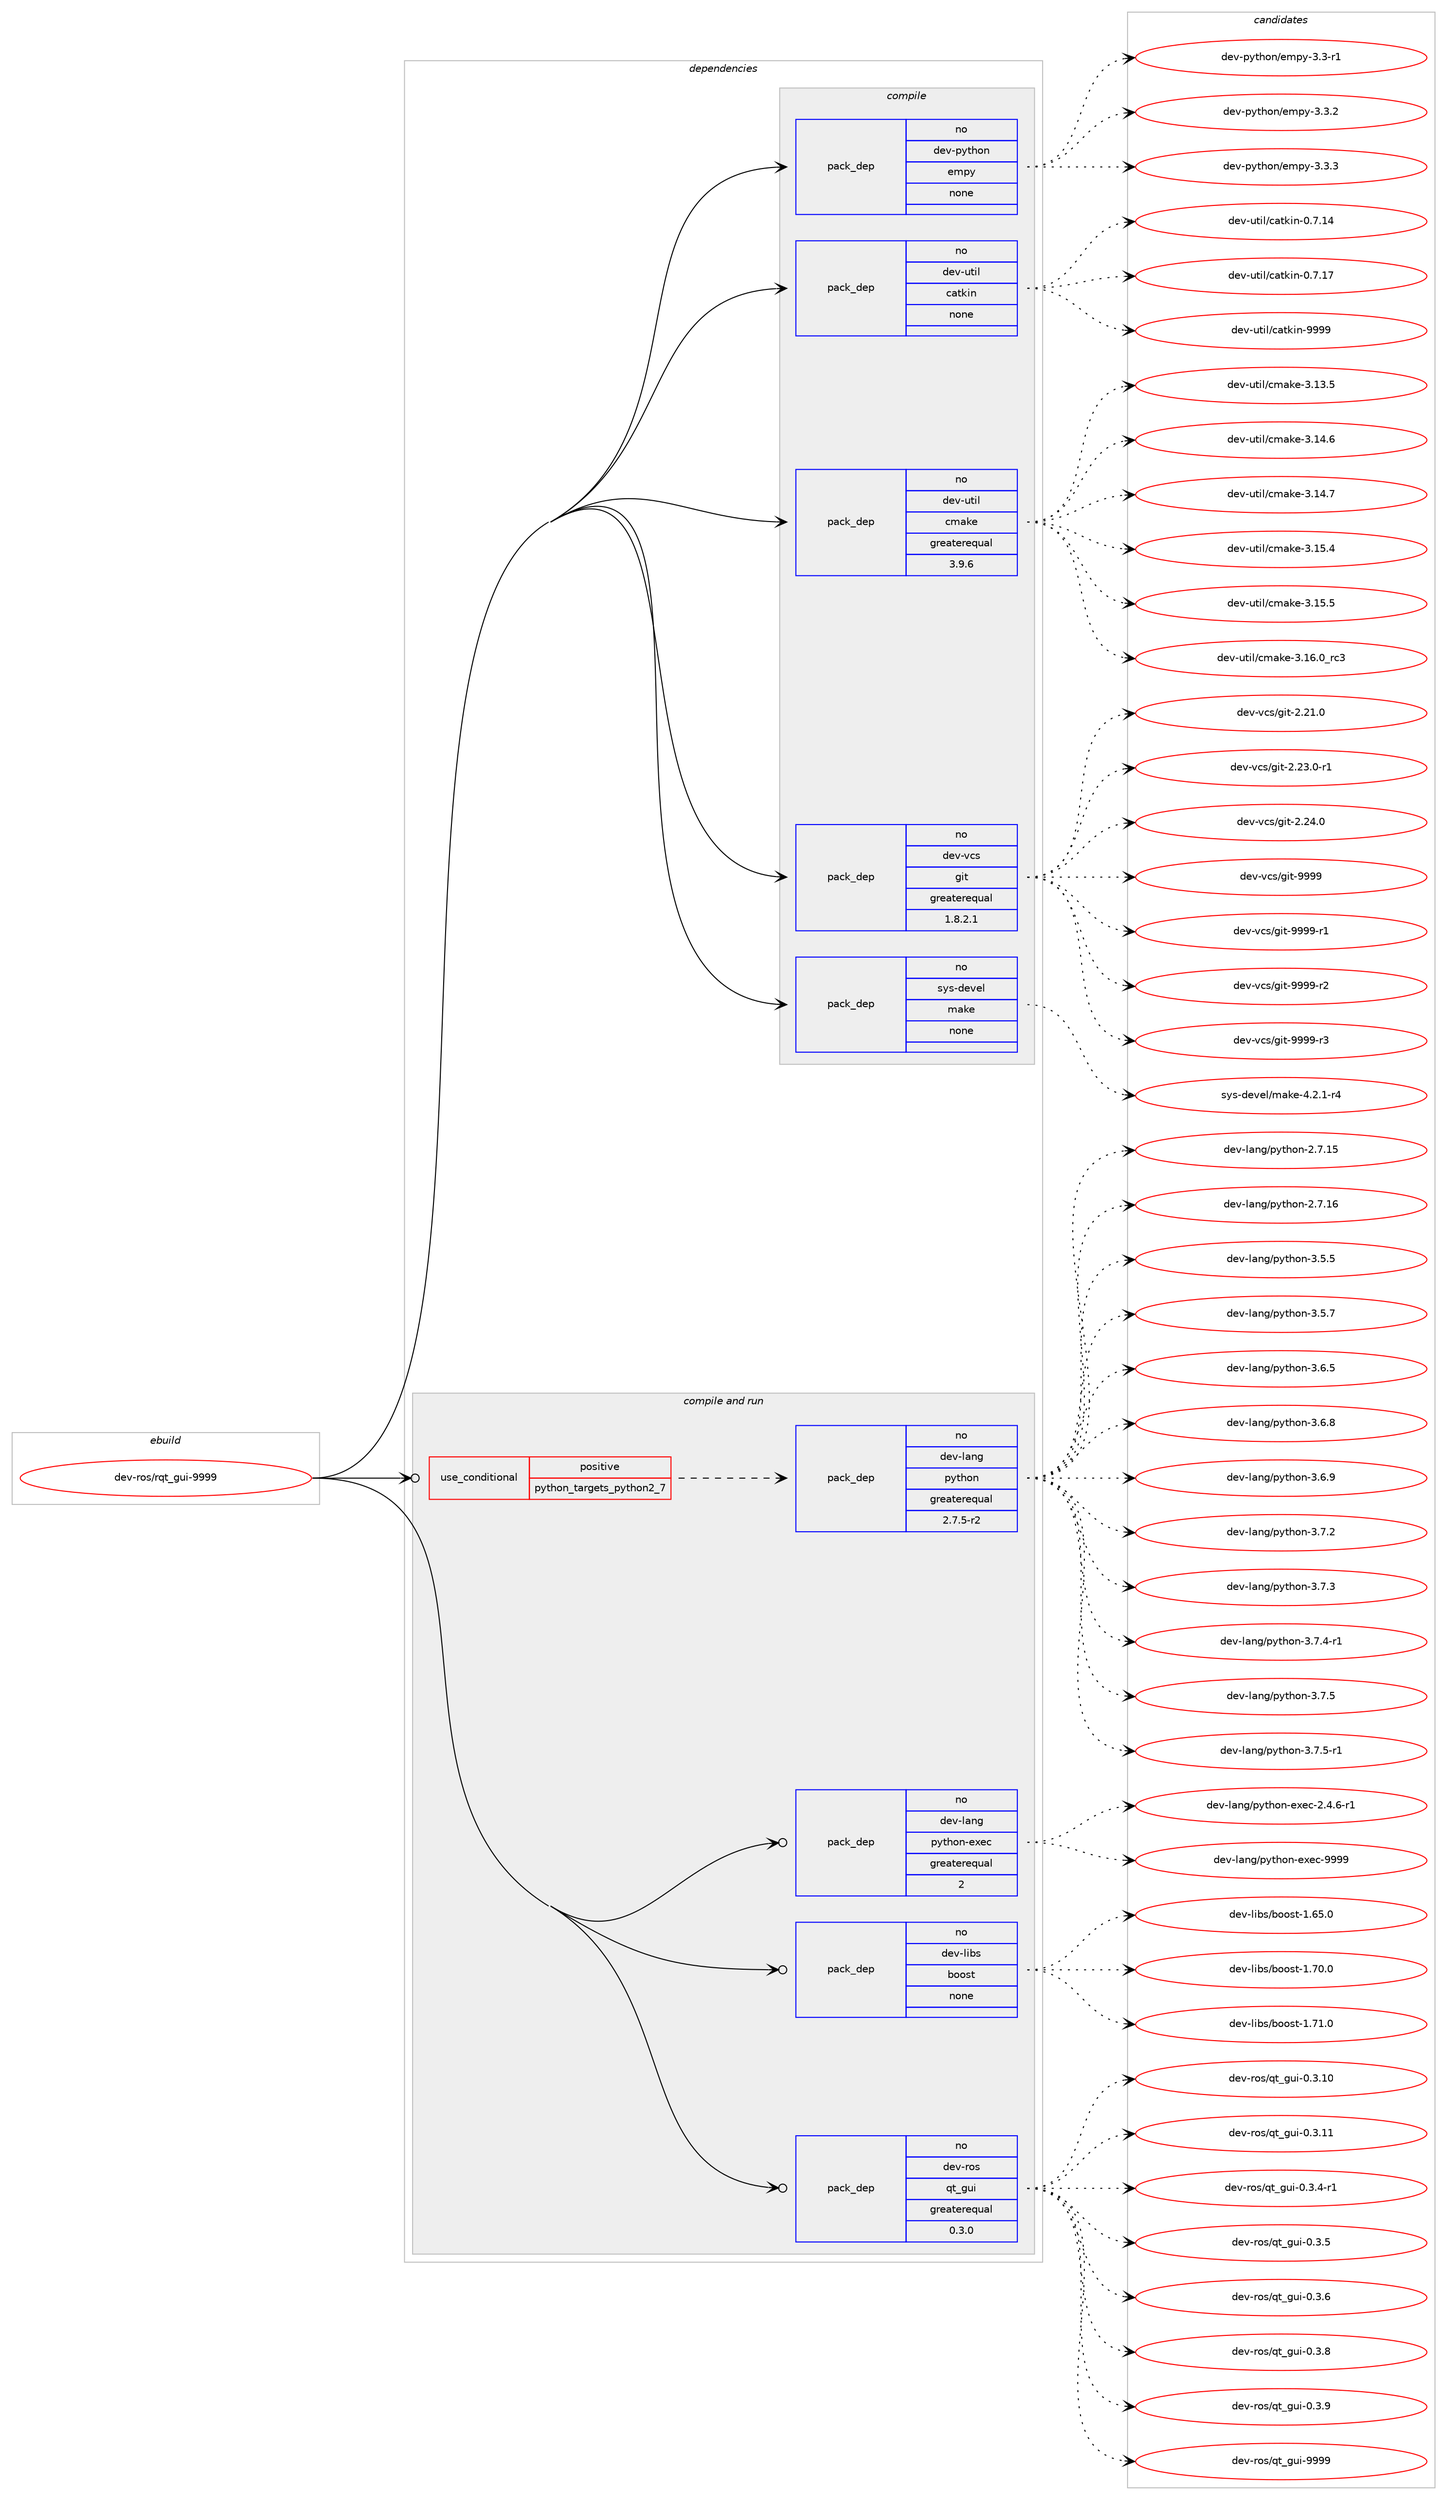digraph prolog {

# *************
# Graph options
# *************

newrank=true;
concentrate=true;
compound=true;
graph [rankdir=LR,fontname=Helvetica,fontsize=10,ranksep=1.5];#, ranksep=2.5, nodesep=0.2];
edge  [arrowhead=vee];
node  [fontname=Helvetica,fontsize=10];

# **********
# The ebuild
# **********

subgraph cluster_leftcol {
color=gray;
rank=same;
label=<<i>ebuild</i>>;
id [label="dev-ros/rqt_gui-9999", color=red, width=4, href="../dev-ros/rqt_gui-9999.svg"];
}

# ****************
# The dependencies
# ****************

subgraph cluster_midcol {
color=gray;
label=<<i>dependencies</i>>;
subgraph cluster_compile {
fillcolor="#eeeeee";
style=filled;
label=<<i>compile</i>>;
subgraph pack498254 {
dependency665428 [label=<<TABLE BORDER="0" CELLBORDER="1" CELLSPACING="0" CELLPADDING="4" WIDTH="220"><TR><TD ROWSPAN="6" CELLPADDING="30">pack_dep</TD></TR><TR><TD WIDTH="110">no</TD></TR><TR><TD>dev-python</TD></TR><TR><TD>empy</TD></TR><TR><TD>none</TD></TR><TR><TD></TD></TR></TABLE>>, shape=none, color=blue];
}
id:e -> dependency665428:w [weight=20,style="solid",arrowhead="vee"];
subgraph pack498255 {
dependency665429 [label=<<TABLE BORDER="0" CELLBORDER="1" CELLSPACING="0" CELLPADDING="4" WIDTH="220"><TR><TD ROWSPAN="6" CELLPADDING="30">pack_dep</TD></TR><TR><TD WIDTH="110">no</TD></TR><TR><TD>dev-util</TD></TR><TR><TD>catkin</TD></TR><TR><TD>none</TD></TR><TR><TD></TD></TR></TABLE>>, shape=none, color=blue];
}
id:e -> dependency665429:w [weight=20,style="solid",arrowhead="vee"];
subgraph pack498256 {
dependency665430 [label=<<TABLE BORDER="0" CELLBORDER="1" CELLSPACING="0" CELLPADDING="4" WIDTH="220"><TR><TD ROWSPAN="6" CELLPADDING="30">pack_dep</TD></TR><TR><TD WIDTH="110">no</TD></TR><TR><TD>dev-util</TD></TR><TR><TD>cmake</TD></TR><TR><TD>greaterequal</TD></TR><TR><TD>3.9.6</TD></TR></TABLE>>, shape=none, color=blue];
}
id:e -> dependency665430:w [weight=20,style="solid",arrowhead="vee"];
subgraph pack498257 {
dependency665431 [label=<<TABLE BORDER="0" CELLBORDER="1" CELLSPACING="0" CELLPADDING="4" WIDTH="220"><TR><TD ROWSPAN="6" CELLPADDING="30">pack_dep</TD></TR><TR><TD WIDTH="110">no</TD></TR><TR><TD>dev-vcs</TD></TR><TR><TD>git</TD></TR><TR><TD>greaterequal</TD></TR><TR><TD>1.8.2.1</TD></TR></TABLE>>, shape=none, color=blue];
}
id:e -> dependency665431:w [weight=20,style="solid",arrowhead="vee"];
subgraph pack498258 {
dependency665432 [label=<<TABLE BORDER="0" CELLBORDER="1" CELLSPACING="0" CELLPADDING="4" WIDTH="220"><TR><TD ROWSPAN="6" CELLPADDING="30">pack_dep</TD></TR><TR><TD WIDTH="110">no</TD></TR><TR><TD>sys-devel</TD></TR><TR><TD>make</TD></TR><TR><TD>none</TD></TR><TR><TD></TD></TR></TABLE>>, shape=none, color=blue];
}
id:e -> dependency665432:w [weight=20,style="solid",arrowhead="vee"];
}
subgraph cluster_compileandrun {
fillcolor="#eeeeee";
style=filled;
label=<<i>compile and run</i>>;
subgraph cond155268 {
dependency665433 [label=<<TABLE BORDER="0" CELLBORDER="1" CELLSPACING="0" CELLPADDING="4"><TR><TD ROWSPAN="3" CELLPADDING="10">use_conditional</TD></TR><TR><TD>positive</TD></TR><TR><TD>python_targets_python2_7</TD></TR></TABLE>>, shape=none, color=red];
subgraph pack498259 {
dependency665434 [label=<<TABLE BORDER="0" CELLBORDER="1" CELLSPACING="0" CELLPADDING="4" WIDTH="220"><TR><TD ROWSPAN="6" CELLPADDING="30">pack_dep</TD></TR><TR><TD WIDTH="110">no</TD></TR><TR><TD>dev-lang</TD></TR><TR><TD>python</TD></TR><TR><TD>greaterequal</TD></TR><TR><TD>2.7.5-r2</TD></TR></TABLE>>, shape=none, color=blue];
}
dependency665433:e -> dependency665434:w [weight=20,style="dashed",arrowhead="vee"];
}
id:e -> dependency665433:w [weight=20,style="solid",arrowhead="odotvee"];
subgraph pack498260 {
dependency665435 [label=<<TABLE BORDER="0" CELLBORDER="1" CELLSPACING="0" CELLPADDING="4" WIDTH="220"><TR><TD ROWSPAN="6" CELLPADDING="30">pack_dep</TD></TR><TR><TD WIDTH="110">no</TD></TR><TR><TD>dev-lang</TD></TR><TR><TD>python-exec</TD></TR><TR><TD>greaterequal</TD></TR><TR><TD>2</TD></TR></TABLE>>, shape=none, color=blue];
}
id:e -> dependency665435:w [weight=20,style="solid",arrowhead="odotvee"];
subgraph pack498261 {
dependency665436 [label=<<TABLE BORDER="0" CELLBORDER="1" CELLSPACING="0" CELLPADDING="4" WIDTH="220"><TR><TD ROWSPAN="6" CELLPADDING="30">pack_dep</TD></TR><TR><TD WIDTH="110">no</TD></TR><TR><TD>dev-libs</TD></TR><TR><TD>boost</TD></TR><TR><TD>none</TD></TR><TR><TD></TD></TR></TABLE>>, shape=none, color=blue];
}
id:e -> dependency665436:w [weight=20,style="solid",arrowhead="odotvee"];
subgraph pack498262 {
dependency665437 [label=<<TABLE BORDER="0" CELLBORDER="1" CELLSPACING="0" CELLPADDING="4" WIDTH="220"><TR><TD ROWSPAN="6" CELLPADDING="30">pack_dep</TD></TR><TR><TD WIDTH="110">no</TD></TR><TR><TD>dev-ros</TD></TR><TR><TD>qt_gui</TD></TR><TR><TD>greaterequal</TD></TR><TR><TD>0.3.0</TD></TR></TABLE>>, shape=none, color=blue];
}
id:e -> dependency665437:w [weight=20,style="solid",arrowhead="odotvee"];
}
subgraph cluster_run {
fillcolor="#eeeeee";
style=filled;
label=<<i>run</i>>;
}
}

# **************
# The candidates
# **************

subgraph cluster_choices {
rank=same;
color=gray;
label=<<i>candidates</i>>;

subgraph choice498254 {
color=black;
nodesep=1;
choice1001011184511212111610411111047101109112121455146514511449 [label="dev-python/empy-3.3-r1", color=red, width=4,href="../dev-python/empy-3.3-r1.svg"];
choice1001011184511212111610411111047101109112121455146514650 [label="dev-python/empy-3.3.2", color=red, width=4,href="../dev-python/empy-3.3.2.svg"];
choice1001011184511212111610411111047101109112121455146514651 [label="dev-python/empy-3.3.3", color=red, width=4,href="../dev-python/empy-3.3.3.svg"];
dependency665428:e -> choice1001011184511212111610411111047101109112121455146514511449:w [style=dotted,weight="100"];
dependency665428:e -> choice1001011184511212111610411111047101109112121455146514650:w [style=dotted,weight="100"];
dependency665428:e -> choice1001011184511212111610411111047101109112121455146514651:w [style=dotted,weight="100"];
}
subgraph choice498255 {
color=black;
nodesep=1;
choice1001011184511711610510847999711610710511045484655464952 [label="dev-util/catkin-0.7.14", color=red, width=4,href="../dev-util/catkin-0.7.14.svg"];
choice1001011184511711610510847999711610710511045484655464955 [label="dev-util/catkin-0.7.17", color=red, width=4,href="../dev-util/catkin-0.7.17.svg"];
choice100101118451171161051084799971161071051104557575757 [label="dev-util/catkin-9999", color=red, width=4,href="../dev-util/catkin-9999.svg"];
dependency665429:e -> choice1001011184511711610510847999711610710511045484655464952:w [style=dotted,weight="100"];
dependency665429:e -> choice1001011184511711610510847999711610710511045484655464955:w [style=dotted,weight="100"];
dependency665429:e -> choice100101118451171161051084799971161071051104557575757:w [style=dotted,weight="100"];
}
subgraph choice498256 {
color=black;
nodesep=1;
choice1001011184511711610510847991099710710145514649514653 [label="dev-util/cmake-3.13.5", color=red, width=4,href="../dev-util/cmake-3.13.5.svg"];
choice1001011184511711610510847991099710710145514649524654 [label="dev-util/cmake-3.14.6", color=red, width=4,href="../dev-util/cmake-3.14.6.svg"];
choice1001011184511711610510847991099710710145514649524655 [label="dev-util/cmake-3.14.7", color=red, width=4,href="../dev-util/cmake-3.14.7.svg"];
choice1001011184511711610510847991099710710145514649534652 [label="dev-util/cmake-3.15.4", color=red, width=4,href="../dev-util/cmake-3.15.4.svg"];
choice1001011184511711610510847991099710710145514649534653 [label="dev-util/cmake-3.15.5", color=red, width=4,href="../dev-util/cmake-3.15.5.svg"];
choice1001011184511711610510847991099710710145514649544648951149951 [label="dev-util/cmake-3.16.0_rc3", color=red, width=4,href="../dev-util/cmake-3.16.0_rc3.svg"];
dependency665430:e -> choice1001011184511711610510847991099710710145514649514653:w [style=dotted,weight="100"];
dependency665430:e -> choice1001011184511711610510847991099710710145514649524654:w [style=dotted,weight="100"];
dependency665430:e -> choice1001011184511711610510847991099710710145514649524655:w [style=dotted,weight="100"];
dependency665430:e -> choice1001011184511711610510847991099710710145514649534652:w [style=dotted,weight="100"];
dependency665430:e -> choice1001011184511711610510847991099710710145514649534653:w [style=dotted,weight="100"];
dependency665430:e -> choice1001011184511711610510847991099710710145514649544648951149951:w [style=dotted,weight="100"];
}
subgraph choice498257 {
color=black;
nodesep=1;
choice10010111845118991154710310511645504650494648 [label="dev-vcs/git-2.21.0", color=red, width=4,href="../dev-vcs/git-2.21.0.svg"];
choice100101118451189911547103105116455046505146484511449 [label="dev-vcs/git-2.23.0-r1", color=red, width=4,href="../dev-vcs/git-2.23.0-r1.svg"];
choice10010111845118991154710310511645504650524648 [label="dev-vcs/git-2.24.0", color=red, width=4,href="../dev-vcs/git-2.24.0.svg"];
choice1001011184511899115471031051164557575757 [label="dev-vcs/git-9999", color=red, width=4,href="../dev-vcs/git-9999.svg"];
choice10010111845118991154710310511645575757574511449 [label="dev-vcs/git-9999-r1", color=red, width=4,href="../dev-vcs/git-9999-r1.svg"];
choice10010111845118991154710310511645575757574511450 [label="dev-vcs/git-9999-r2", color=red, width=4,href="../dev-vcs/git-9999-r2.svg"];
choice10010111845118991154710310511645575757574511451 [label="dev-vcs/git-9999-r3", color=red, width=4,href="../dev-vcs/git-9999-r3.svg"];
dependency665431:e -> choice10010111845118991154710310511645504650494648:w [style=dotted,weight="100"];
dependency665431:e -> choice100101118451189911547103105116455046505146484511449:w [style=dotted,weight="100"];
dependency665431:e -> choice10010111845118991154710310511645504650524648:w [style=dotted,weight="100"];
dependency665431:e -> choice1001011184511899115471031051164557575757:w [style=dotted,weight="100"];
dependency665431:e -> choice10010111845118991154710310511645575757574511449:w [style=dotted,weight="100"];
dependency665431:e -> choice10010111845118991154710310511645575757574511450:w [style=dotted,weight="100"];
dependency665431:e -> choice10010111845118991154710310511645575757574511451:w [style=dotted,weight="100"];
}
subgraph choice498258 {
color=black;
nodesep=1;
choice1151211154510010111810110847109971071014552465046494511452 [label="sys-devel/make-4.2.1-r4", color=red, width=4,href="../sys-devel/make-4.2.1-r4.svg"];
dependency665432:e -> choice1151211154510010111810110847109971071014552465046494511452:w [style=dotted,weight="100"];
}
subgraph choice498259 {
color=black;
nodesep=1;
choice10010111845108971101034711212111610411111045504655464953 [label="dev-lang/python-2.7.15", color=red, width=4,href="../dev-lang/python-2.7.15.svg"];
choice10010111845108971101034711212111610411111045504655464954 [label="dev-lang/python-2.7.16", color=red, width=4,href="../dev-lang/python-2.7.16.svg"];
choice100101118451089711010347112121116104111110455146534653 [label="dev-lang/python-3.5.5", color=red, width=4,href="../dev-lang/python-3.5.5.svg"];
choice100101118451089711010347112121116104111110455146534655 [label="dev-lang/python-3.5.7", color=red, width=4,href="../dev-lang/python-3.5.7.svg"];
choice100101118451089711010347112121116104111110455146544653 [label="dev-lang/python-3.6.5", color=red, width=4,href="../dev-lang/python-3.6.5.svg"];
choice100101118451089711010347112121116104111110455146544656 [label="dev-lang/python-3.6.8", color=red, width=4,href="../dev-lang/python-3.6.8.svg"];
choice100101118451089711010347112121116104111110455146544657 [label="dev-lang/python-3.6.9", color=red, width=4,href="../dev-lang/python-3.6.9.svg"];
choice100101118451089711010347112121116104111110455146554650 [label="dev-lang/python-3.7.2", color=red, width=4,href="../dev-lang/python-3.7.2.svg"];
choice100101118451089711010347112121116104111110455146554651 [label="dev-lang/python-3.7.3", color=red, width=4,href="../dev-lang/python-3.7.3.svg"];
choice1001011184510897110103471121211161041111104551465546524511449 [label="dev-lang/python-3.7.4-r1", color=red, width=4,href="../dev-lang/python-3.7.4-r1.svg"];
choice100101118451089711010347112121116104111110455146554653 [label="dev-lang/python-3.7.5", color=red, width=4,href="../dev-lang/python-3.7.5.svg"];
choice1001011184510897110103471121211161041111104551465546534511449 [label="dev-lang/python-3.7.5-r1", color=red, width=4,href="../dev-lang/python-3.7.5-r1.svg"];
dependency665434:e -> choice10010111845108971101034711212111610411111045504655464953:w [style=dotted,weight="100"];
dependency665434:e -> choice10010111845108971101034711212111610411111045504655464954:w [style=dotted,weight="100"];
dependency665434:e -> choice100101118451089711010347112121116104111110455146534653:w [style=dotted,weight="100"];
dependency665434:e -> choice100101118451089711010347112121116104111110455146534655:w [style=dotted,weight="100"];
dependency665434:e -> choice100101118451089711010347112121116104111110455146544653:w [style=dotted,weight="100"];
dependency665434:e -> choice100101118451089711010347112121116104111110455146544656:w [style=dotted,weight="100"];
dependency665434:e -> choice100101118451089711010347112121116104111110455146544657:w [style=dotted,weight="100"];
dependency665434:e -> choice100101118451089711010347112121116104111110455146554650:w [style=dotted,weight="100"];
dependency665434:e -> choice100101118451089711010347112121116104111110455146554651:w [style=dotted,weight="100"];
dependency665434:e -> choice1001011184510897110103471121211161041111104551465546524511449:w [style=dotted,weight="100"];
dependency665434:e -> choice100101118451089711010347112121116104111110455146554653:w [style=dotted,weight="100"];
dependency665434:e -> choice1001011184510897110103471121211161041111104551465546534511449:w [style=dotted,weight="100"];
}
subgraph choice498260 {
color=black;
nodesep=1;
choice10010111845108971101034711212111610411111045101120101994550465246544511449 [label="dev-lang/python-exec-2.4.6-r1", color=red, width=4,href="../dev-lang/python-exec-2.4.6-r1.svg"];
choice10010111845108971101034711212111610411111045101120101994557575757 [label="dev-lang/python-exec-9999", color=red, width=4,href="../dev-lang/python-exec-9999.svg"];
dependency665435:e -> choice10010111845108971101034711212111610411111045101120101994550465246544511449:w [style=dotted,weight="100"];
dependency665435:e -> choice10010111845108971101034711212111610411111045101120101994557575757:w [style=dotted,weight="100"];
}
subgraph choice498261 {
color=black;
nodesep=1;
choice1001011184510810598115479811111111511645494654534648 [label="dev-libs/boost-1.65.0", color=red, width=4,href="../dev-libs/boost-1.65.0.svg"];
choice1001011184510810598115479811111111511645494655484648 [label="dev-libs/boost-1.70.0", color=red, width=4,href="../dev-libs/boost-1.70.0.svg"];
choice1001011184510810598115479811111111511645494655494648 [label="dev-libs/boost-1.71.0", color=red, width=4,href="../dev-libs/boost-1.71.0.svg"];
dependency665436:e -> choice1001011184510810598115479811111111511645494654534648:w [style=dotted,weight="100"];
dependency665436:e -> choice1001011184510810598115479811111111511645494655484648:w [style=dotted,weight="100"];
dependency665436:e -> choice1001011184510810598115479811111111511645494655494648:w [style=dotted,weight="100"];
}
subgraph choice498262 {
color=black;
nodesep=1;
choice10010111845114111115471131169510311710545484651464948 [label="dev-ros/qt_gui-0.3.10", color=red, width=4,href="../dev-ros/qt_gui-0.3.10.svg"];
choice10010111845114111115471131169510311710545484651464949 [label="dev-ros/qt_gui-0.3.11", color=red, width=4,href="../dev-ros/qt_gui-0.3.11.svg"];
choice1001011184511411111547113116951031171054548465146524511449 [label="dev-ros/qt_gui-0.3.4-r1", color=red, width=4,href="../dev-ros/qt_gui-0.3.4-r1.svg"];
choice100101118451141111154711311695103117105454846514653 [label="dev-ros/qt_gui-0.3.5", color=red, width=4,href="../dev-ros/qt_gui-0.3.5.svg"];
choice100101118451141111154711311695103117105454846514654 [label="dev-ros/qt_gui-0.3.6", color=red, width=4,href="../dev-ros/qt_gui-0.3.6.svg"];
choice100101118451141111154711311695103117105454846514656 [label="dev-ros/qt_gui-0.3.8", color=red, width=4,href="../dev-ros/qt_gui-0.3.8.svg"];
choice100101118451141111154711311695103117105454846514657 [label="dev-ros/qt_gui-0.3.9", color=red, width=4,href="../dev-ros/qt_gui-0.3.9.svg"];
choice1001011184511411111547113116951031171054557575757 [label="dev-ros/qt_gui-9999", color=red, width=4,href="../dev-ros/qt_gui-9999.svg"];
dependency665437:e -> choice10010111845114111115471131169510311710545484651464948:w [style=dotted,weight="100"];
dependency665437:e -> choice10010111845114111115471131169510311710545484651464949:w [style=dotted,weight="100"];
dependency665437:e -> choice1001011184511411111547113116951031171054548465146524511449:w [style=dotted,weight="100"];
dependency665437:e -> choice100101118451141111154711311695103117105454846514653:w [style=dotted,weight="100"];
dependency665437:e -> choice100101118451141111154711311695103117105454846514654:w [style=dotted,weight="100"];
dependency665437:e -> choice100101118451141111154711311695103117105454846514656:w [style=dotted,weight="100"];
dependency665437:e -> choice100101118451141111154711311695103117105454846514657:w [style=dotted,weight="100"];
dependency665437:e -> choice1001011184511411111547113116951031171054557575757:w [style=dotted,weight="100"];
}
}

}
